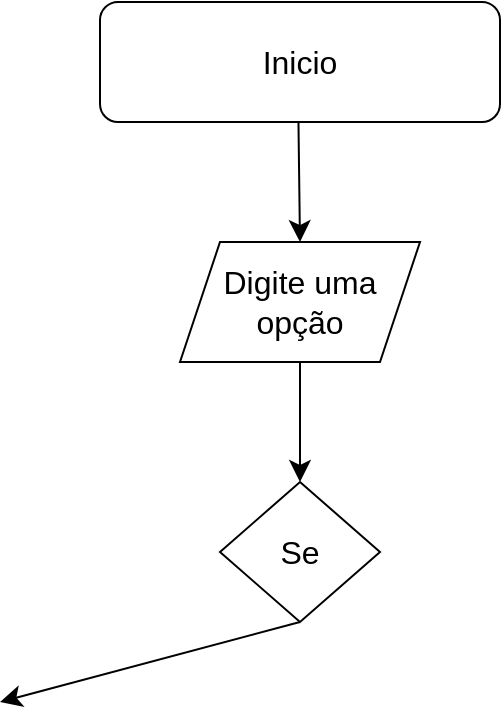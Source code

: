<mxfile version="20.8.18" type="device"><diagram id="C5RBs43oDa-KdzZeNtuy" name="Page-1"><mxGraphModel dx="518" dy="757" grid="1" gridSize="10" guides="1" tooltips="1" connect="1" arrows="1" fold="1" page="1" pageScale="1" pageWidth="827" pageHeight="1169" math="0" shadow="0"><root><mxCell id="WIyWlLk6GJQsqaUBKTNV-0"/><mxCell id="WIyWlLk6GJQsqaUBKTNV-1" parent="WIyWlLk6GJQsqaUBKTNV-0"/><mxCell id="qVZg7X3uxIJIxUkpprQT-0" value="Inicio" style="rounded=1;whiteSpace=wrap;html=1;fontSize=16;" vertex="1" parent="WIyWlLk6GJQsqaUBKTNV-1"><mxGeometry x="160" y="80" width="200" height="60" as="geometry"/></mxCell><mxCell id="qVZg7X3uxIJIxUkpprQT-1" value="Digite uma opção" style="shape=parallelogram;perimeter=parallelogramPerimeter;whiteSpace=wrap;html=1;fixedSize=1;fontSize=16;" vertex="1" parent="WIyWlLk6GJQsqaUBKTNV-1"><mxGeometry x="200" y="200" width="120" height="60" as="geometry"/></mxCell><mxCell id="qVZg7X3uxIJIxUkpprQT-2" value="" style="endArrow=classic;html=1;rounded=0;fontSize=12;startSize=8;endSize=8;curved=1;" edge="1" parent="WIyWlLk6GJQsqaUBKTNV-1"><mxGeometry width="50" height="50" relative="1" as="geometry"><mxPoint x="259.23" y="140" as="sourcePoint"/><mxPoint x="260" y="200" as="targetPoint"/></mxGeometry></mxCell><mxCell id="qVZg7X3uxIJIxUkpprQT-3" value="" style="endArrow=classic;html=1;rounded=0;fontSize=12;startSize=8;endSize=8;curved=1;exitX=0.5;exitY=1;exitDx=0;exitDy=0;" edge="1" parent="WIyWlLk6GJQsqaUBKTNV-1" source="qVZg7X3uxIJIxUkpprQT-1"><mxGeometry width="50" height="50" relative="1" as="geometry"><mxPoint x="230" y="330" as="sourcePoint"/><mxPoint x="260" y="320" as="targetPoint"/></mxGeometry></mxCell><mxCell id="qVZg7X3uxIJIxUkpprQT-4" value="Se" style="rhombus;whiteSpace=wrap;html=1;fontSize=16;" vertex="1" parent="WIyWlLk6GJQsqaUBKTNV-1"><mxGeometry x="220" y="320" width="80" height="70" as="geometry"/></mxCell><mxCell id="qVZg7X3uxIJIxUkpprQT-7" value="" style="endArrow=classic;html=1;rounded=0;fontSize=12;startSize=8;endSize=8;curved=1;exitX=0.5;exitY=1;exitDx=0;exitDy=0;" edge="1" parent="WIyWlLk6GJQsqaUBKTNV-1" source="qVZg7X3uxIJIxUkpprQT-4"><mxGeometry width="50" height="50" relative="1" as="geometry"><mxPoint x="230" y="330" as="sourcePoint"/><mxPoint x="110" y="430" as="targetPoint"/></mxGeometry></mxCell></root></mxGraphModel></diagram></mxfile>